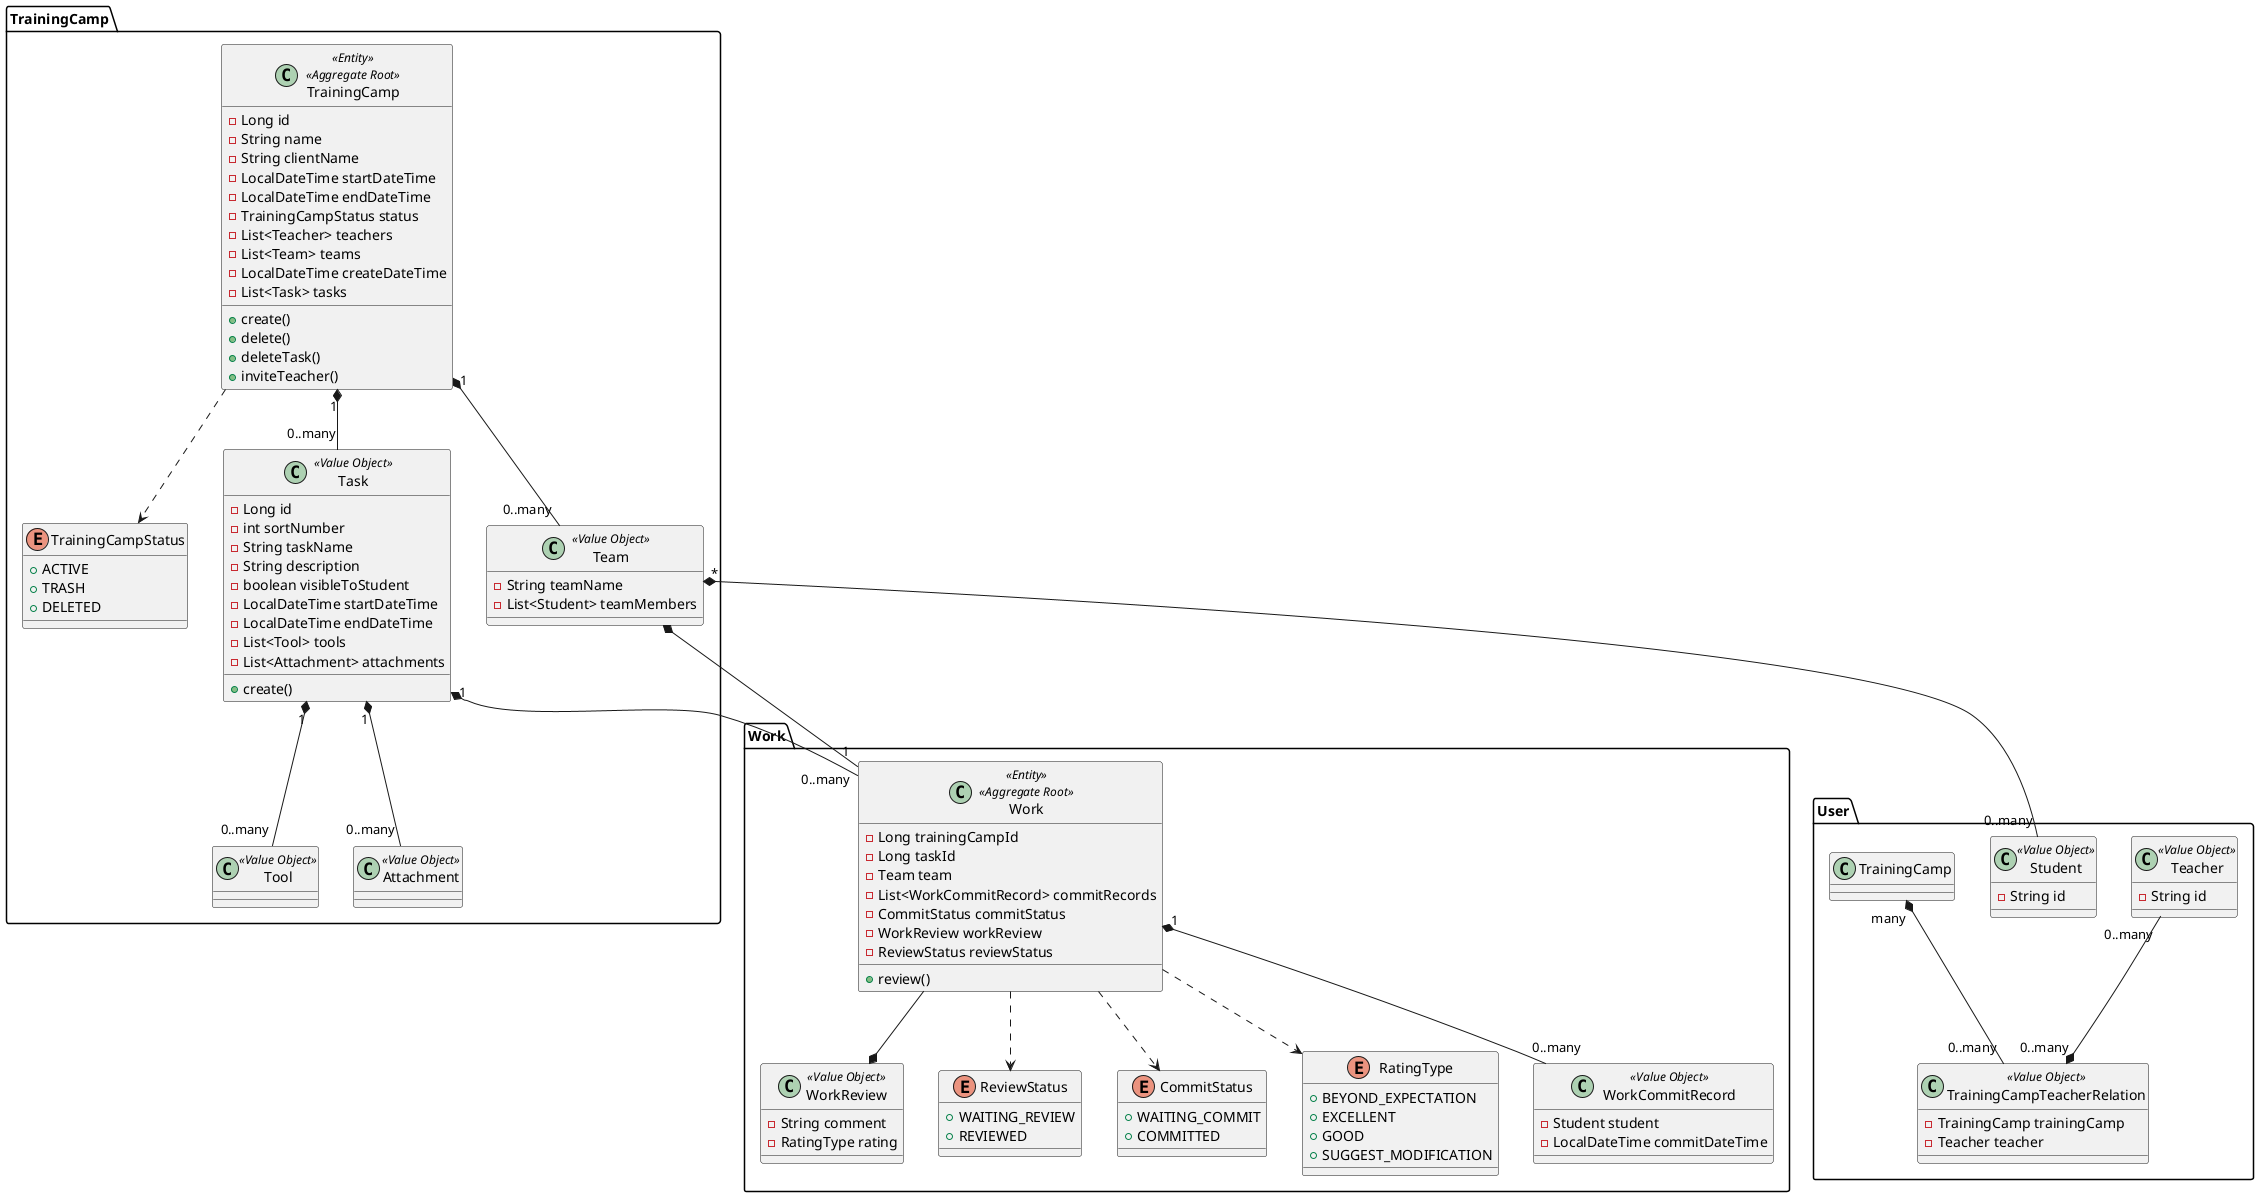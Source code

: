 @startuml

package "TrainingCamp" {

    class TrainingCamp <<Entity>> <<Aggregate Root>> {
        - Long id
        - String name
        - String clientName
        - LocalDateTime startDateTime
        - LocalDateTime endDateTime
        - TrainingCampStatus status
        - List<Teacher> teachers
        - List<Team> teams
        - LocalDateTime createDateTime
        - List<Task> tasks
        + create()
        + delete()
        + deleteTask()
        + inviteTeacher()
    }

    enum TrainingCampStatus{
        + ACTIVE
        + TRASH
        + DELETED
    }

    class Task <<Value Object>> {
        - Long id
        - int sortNumber
        - String taskName
        - String description
        - boolean visibleToStudent
        - LocalDateTime startDateTime
        - LocalDateTime endDateTime
        - List<Tool> tools
        - List<Attachment> attachments
        + create()
    }

    class Tool <<Value Object>> {
    }

    class Attachment <<Value Object>> {
    }

    class Team <<Value Object>> {
        - String teamName
        - List<Student> teamMembers
    }

    TrainingCamp ..> TrainingCampStatus
    TrainingCamp "1" *-- "0..many" Task
    TrainingCamp "1" *-- "0..many" Team
    Task "1" *-- "0..many" Tool
    Task "1" *-- "0..many" Attachment
}

package "User" {

    class Teacher <<Value Object>> {
        - String id
    }

    class Student <<Value Object>> {
        - String id
    }

    class TrainingCampTeacherRelation <<Value Object>> {
        - TrainingCamp trainingCamp
        - Teacher teacher
    }

    Teacher "0..many" --* "0..many"  TrainingCampTeacherRelation
    TrainingCamp "many" *-- "0..many" TrainingCampTeacherRelation
    Team "*" *-- "0..many" Student
}

package "Work" {

    class Work <<Entity>> <<Aggregate Root>> {
        - Long trainingCampId
        - Long taskId
        - Team team
        - List<WorkCommitRecord> commitRecords
        - CommitStatus commitStatus
        - WorkReview workReview
        - ReviewStatus reviewStatus
        + review()
    }

    class WorkReview <<Value Object>> {
        - String comment
        - RatingType rating
    }

    enum ReviewStatus {
        + WAITING_REVIEW
        + REVIEWED
    }

    enum CommitStatus {
        + WAITING_COMMIT
        + COMMITTED
    }


    enum RatingType {
        + BEYOND_EXPECTATION
        + EXCELLENT
        + GOOD
        + SUGGEST_MODIFICATION
    }

    class WorkCommitRecord <<Value Object>> {
        - Student student
        - LocalDateTime commitDateTime
    }

    Task "1" *-- "0..many" Work
    Work ..> RatingType
    Work ..> ReviewStatus
    Work ..> CommitStatus
    Work "1" *-- "0..many" WorkCommitRecord
    Work "1" --* Team
    Work  --* WorkReview

}


@enduml